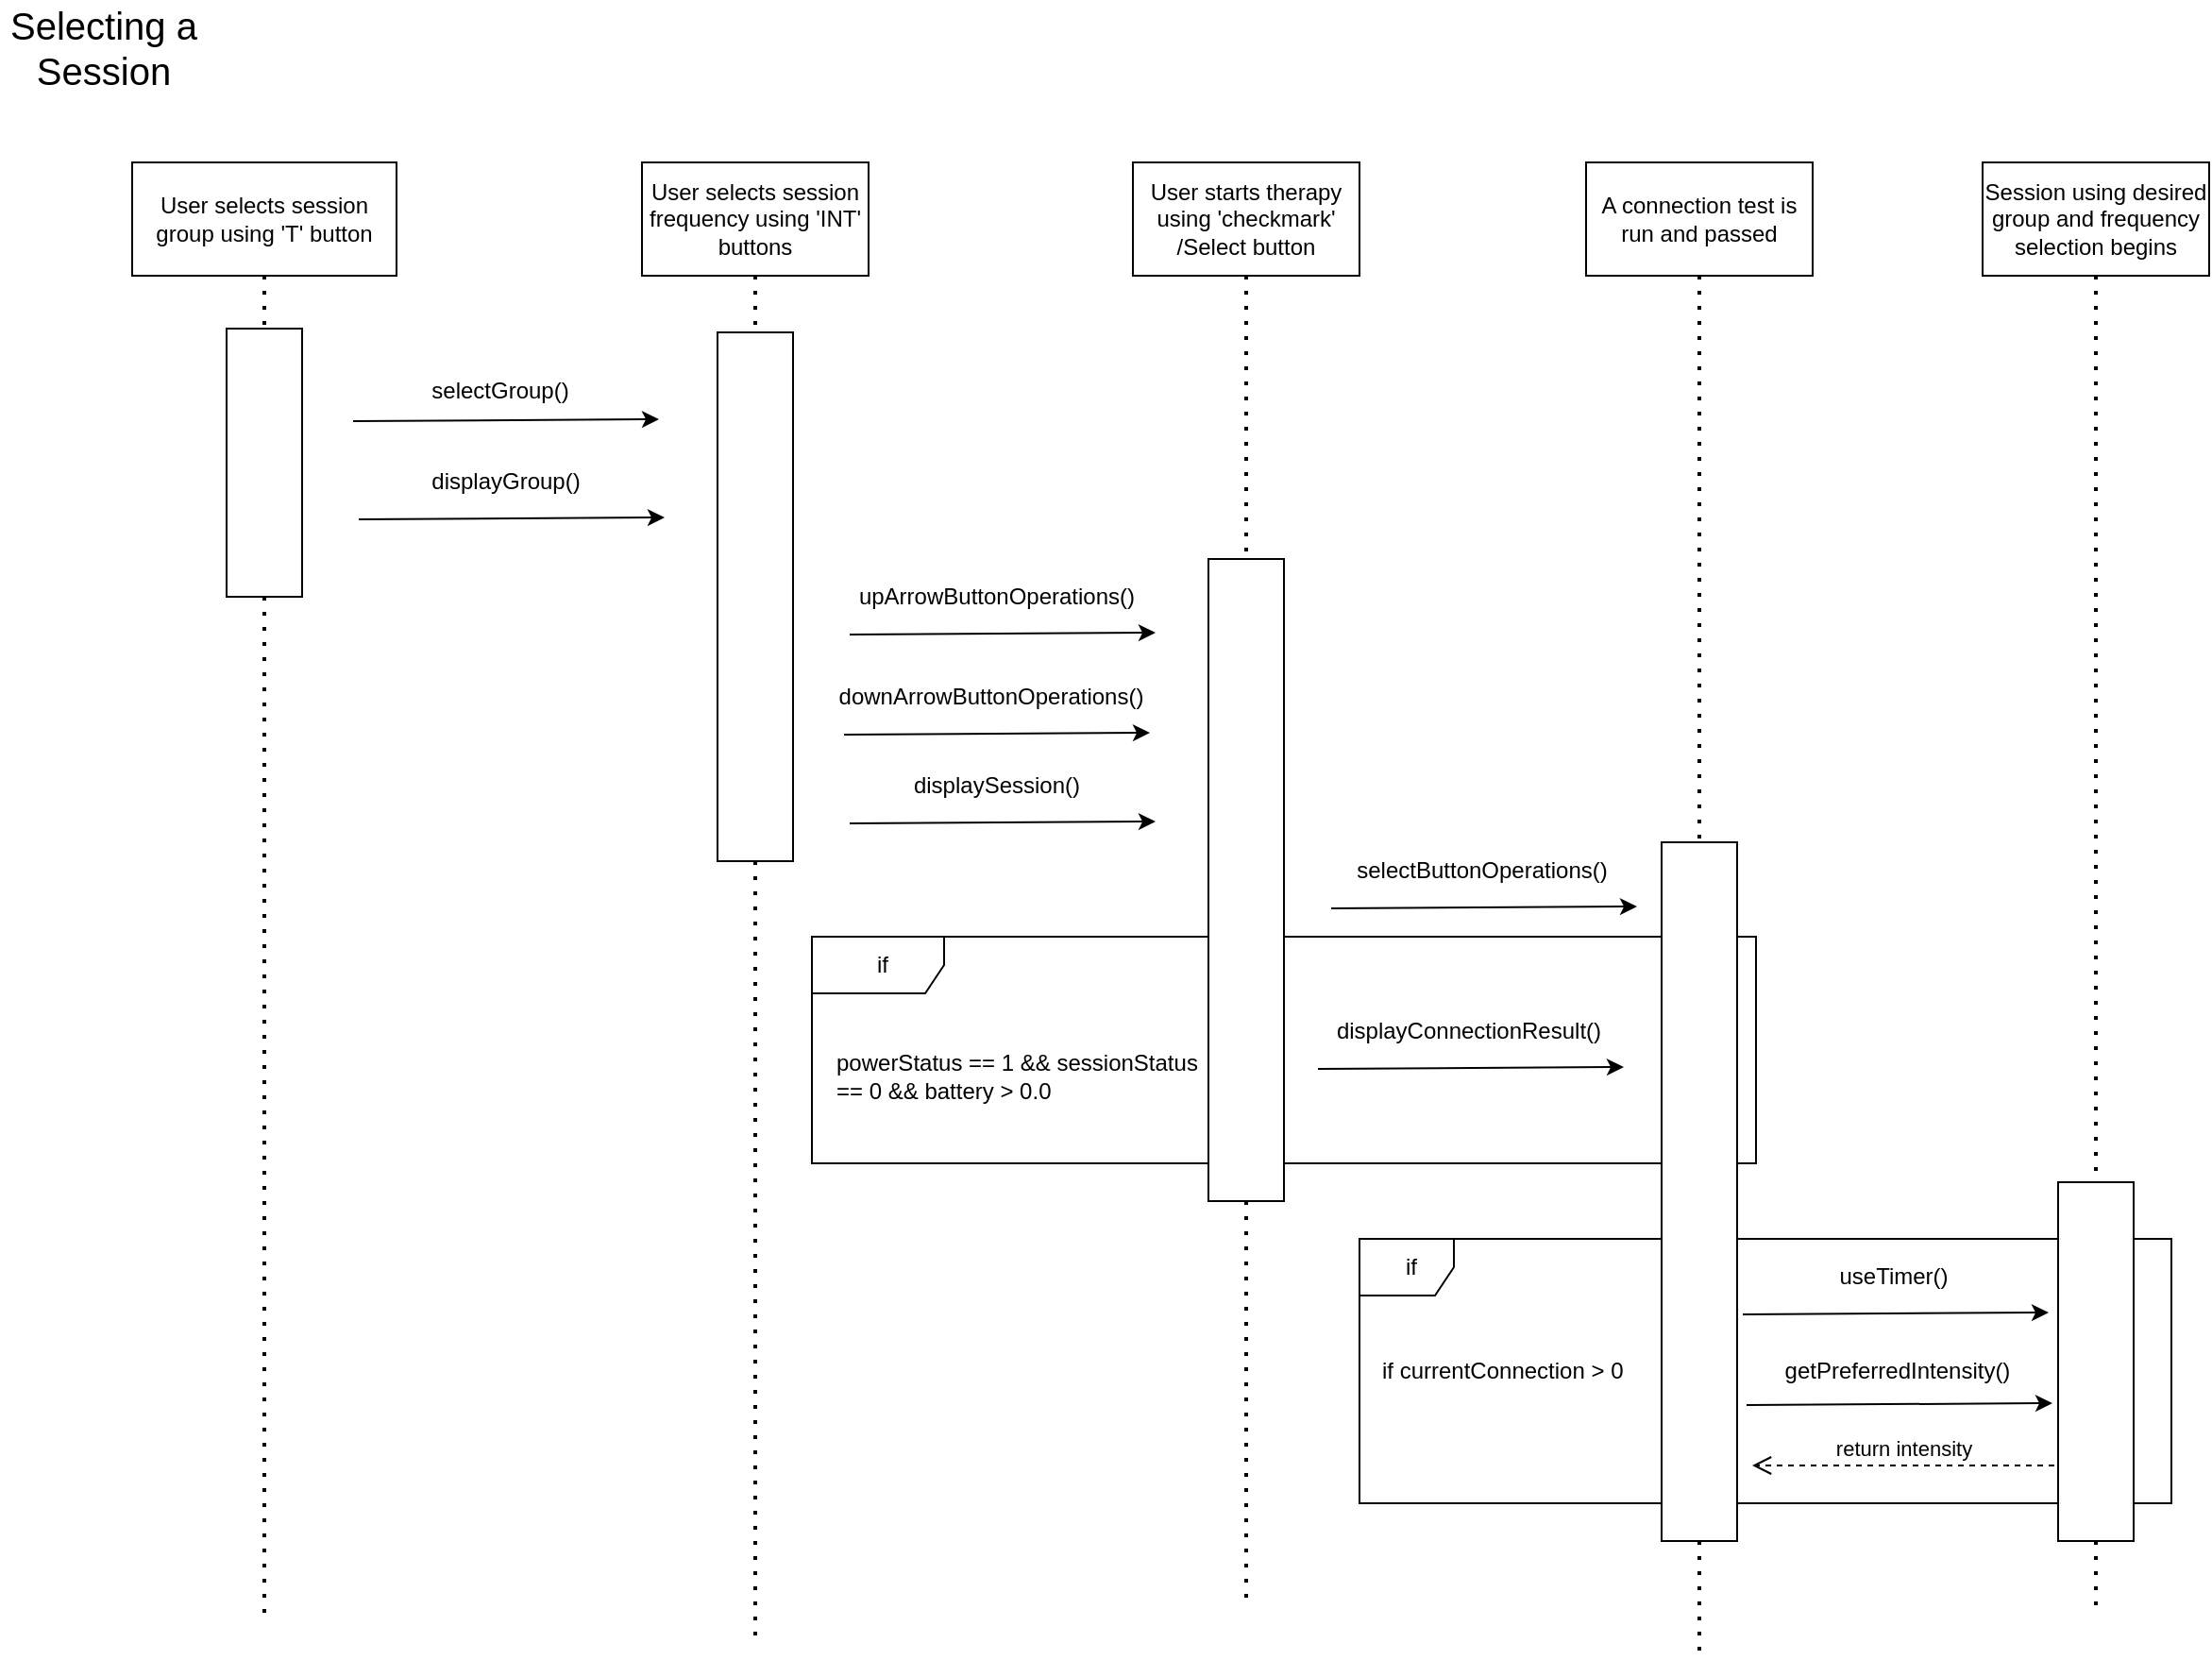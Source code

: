 <mxfile version="17.4.2" type="device"><diagram id="HX-F0FLB8pCOlDDqRaF7" name="Page-1"><mxGraphModel dx="1422" dy="875" grid="1" gridSize="10" guides="1" tooltips="1" connect="1" arrows="1" fold="1" page="1" pageScale="1" pageWidth="850" pageHeight="1100" math="0" shadow="0"><root><mxCell id="0"/><mxCell id="1" parent="0"/><mxCell id="Sc4dGlhZeOpWJ2nVbbKy-15" value="if" style="shape=umlFrame;whiteSpace=wrap;html=1;width=50;height=30;boundedLbl=1;verticalAlign=middle;align=center;spacingLeft=5;" parent="1" vertex="1"><mxGeometry x="780" y="670" width="430" height="140" as="geometry"/></mxCell><mxCell id="Sc4dGlhZeOpWJ2nVbbKy-10" value="if" style="shape=umlFrame;whiteSpace=wrap;html=1;width=70;height=30;boundedLbl=1;verticalAlign=middle;align=center;spacingLeft=5;" parent="1" vertex="1"><mxGeometry x="490" y="510" width="500" height="120" as="geometry"/></mxCell><mxCell id="9mlOTL4RY4pdcmC0j1bz-4" value="User selects session group using 'T' button" style="rounded=0;whiteSpace=wrap;html=1;" parent="1" vertex="1"><mxGeometry x="130" y="100" width="140" height="60" as="geometry"/></mxCell><mxCell id="9mlOTL4RY4pdcmC0j1bz-5" value="" style="endArrow=none;dashed=1;html=1;dashPattern=1 3;strokeWidth=2;rounded=0;exitX=0.5;exitY=1;exitDx=0;exitDy=0;startArrow=none;" parent="1" source="9mlOTL4RY4pdcmC0j1bz-12" edge="1"><mxGeometry width="50" height="50" relative="1" as="geometry"><mxPoint x="410" y="448" as="sourcePoint"/><mxPoint x="200" y="870" as="targetPoint"/></mxGeometry></mxCell><mxCell id="9mlOTL4RY4pdcmC0j1bz-6" value="" style="endArrow=none;dashed=1;html=1;dashPattern=1 3;strokeWidth=2;rounded=0;exitX=0.5;exitY=1;exitDx=0;exitDy=0;" parent="1" source="9mlOTL4RY4pdcmC0j1bz-4" target="9mlOTL4RY4pdcmC0j1bz-12" edge="1"><mxGeometry width="50" height="50" relative="1" as="geometry"><mxPoint x="190" y="168" as="sourcePoint"/><mxPoint x="190" y="848" as="targetPoint"/></mxGeometry></mxCell><mxCell id="9mlOTL4RY4pdcmC0j1bz-7" value="selectGroup()" style="text;html=1;strokeColor=none;fillColor=none;align=center;verticalAlign=middle;whiteSpace=wrap;rounded=0;" parent="1" vertex="1"><mxGeometry x="250" y="211" width="150" height="20" as="geometry"/></mxCell><mxCell id="9mlOTL4RY4pdcmC0j1bz-9" value="" style="endArrow=classic;html=1;rounded=0;" parent="1" edge="1"><mxGeometry width="50" height="50" relative="1" as="geometry"><mxPoint x="247" y="237" as="sourcePoint"/><mxPoint x="409" y="236" as="targetPoint"/></mxGeometry></mxCell><mxCell id="9mlOTL4RY4pdcmC0j1bz-12" value="" style="rounded=0;whiteSpace=wrap;html=1;" parent="1" vertex="1"><mxGeometry x="180" y="188" width="40" height="142" as="geometry"/></mxCell><mxCell id="9mlOTL4RY4pdcmC0j1bz-13" value="User selects session frequency using 'INT' buttons" style="rounded=0;whiteSpace=wrap;html=1;" parent="1" vertex="1"><mxGeometry x="400" y="100" width="120" height="60" as="geometry"/></mxCell><mxCell id="9mlOTL4RY4pdcmC0j1bz-14" value="" style="endArrow=none;dashed=1;html=1;dashPattern=1 3;strokeWidth=2;rounded=0;exitX=0.5;exitY=1;exitDx=0;exitDy=0;startArrow=none;" parent="1" source="9mlOTL4RY4pdcmC0j1bz-16" edge="1"><mxGeometry width="50" height="50" relative="1" as="geometry"><mxPoint x="670" y="450" as="sourcePoint"/><mxPoint x="460" y="880" as="targetPoint"/></mxGeometry></mxCell><mxCell id="9mlOTL4RY4pdcmC0j1bz-15" value="" style="endArrow=none;dashed=1;html=1;dashPattern=1 3;strokeWidth=2;rounded=0;exitX=0.5;exitY=1;exitDx=0;exitDy=0;" parent="1" source="9mlOTL4RY4pdcmC0j1bz-13" target="9mlOTL4RY4pdcmC0j1bz-16" edge="1"><mxGeometry width="50" height="50" relative="1" as="geometry"><mxPoint x="450" y="170" as="sourcePoint"/><mxPoint x="450" y="850" as="targetPoint"/></mxGeometry></mxCell><mxCell id="9mlOTL4RY4pdcmC0j1bz-16" value="" style="rounded=0;whiteSpace=wrap;html=1;" parent="1" vertex="1"><mxGeometry x="440" y="190" width="40" height="280" as="geometry"/></mxCell><mxCell id="9mlOTL4RY4pdcmC0j1bz-19" value="&lt;font style=&quot;font-size: 20px&quot;&gt;Selecting a Session&lt;/font&gt;" style="text;html=1;strokeColor=none;fillColor=none;align=center;verticalAlign=middle;whiteSpace=wrap;rounded=0;" parent="1" vertex="1"><mxGeometry x="60" y="14" width="110" height="50" as="geometry"/></mxCell><mxCell id="9mlOTL4RY4pdcmC0j1bz-24" value="User starts therapy using 'checkmark' /Select button" style="rounded=0;whiteSpace=wrap;html=1;" parent="1" vertex="1"><mxGeometry x="660" y="100" width="120" height="60" as="geometry"/></mxCell><mxCell id="9mlOTL4RY4pdcmC0j1bz-25" value="" style="endArrow=none;dashed=1;html=1;dashPattern=1 3;strokeWidth=2;rounded=0;exitX=0.5;exitY=1;exitDx=0;exitDy=0;" parent="1" source="9mlOTL4RY4pdcmC0j1bz-24" target="9mlOTL4RY4pdcmC0j1bz-26" edge="1"><mxGeometry width="50" height="50" relative="1" as="geometry"><mxPoint x="710" y="170" as="sourcePoint"/><mxPoint x="710" y="850" as="targetPoint"/></mxGeometry></mxCell><mxCell id="9mlOTL4RY4pdcmC0j1bz-26" value="" style="rounded=0;whiteSpace=wrap;html=1;" parent="1" vertex="1"><mxGeometry x="700" y="310" width="40" height="340" as="geometry"/></mxCell><mxCell id="9mlOTL4RY4pdcmC0j1bz-27" value="" style="endArrow=none;dashed=1;html=1;dashPattern=1 3;strokeWidth=2;rounded=0;exitX=0.5;exitY=1;exitDx=0;exitDy=0;startArrow=none;" parent="1" source="9mlOTL4RY4pdcmC0j1bz-26" edge="1"><mxGeometry width="50" height="50" relative="1" as="geometry"><mxPoint x="470" y="420" as="sourcePoint"/><mxPoint x="720" y="860" as="targetPoint"/></mxGeometry></mxCell><mxCell id="9mlOTL4RY4pdcmC0j1bz-28" value="upArrowButtonOperations()" style="text;html=1;strokeColor=none;fillColor=none;align=center;verticalAlign=middle;whiteSpace=wrap;rounded=0;" parent="1" vertex="1"><mxGeometry x="513" y="320" width="150" height="20" as="geometry"/></mxCell><mxCell id="9mlOTL4RY4pdcmC0j1bz-29" value="" style="endArrow=classic;html=1;rounded=0;" parent="1" edge="1"><mxGeometry width="50" height="50" relative="1" as="geometry"><mxPoint x="510" y="350" as="sourcePoint"/><mxPoint x="672" y="349" as="targetPoint"/></mxGeometry></mxCell><mxCell id="9mlOTL4RY4pdcmC0j1bz-30" value="displayGroup()" style="text;html=1;strokeColor=none;fillColor=none;align=center;verticalAlign=middle;whiteSpace=wrap;rounded=0;" parent="1" vertex="1"><mxGeometry x="253" y="259" width="150" height="20" as="geometry"/></mxCell><mxCell id="9mlOTL4RY4pdcmC0j1bz-31" value="" style="endArrow=classic;html=1;rounded=0;" parent="1" edge="1"><mxGeometry width="50" height="50" relative="1" as="geometry"><mxPoint x="250" y="289" as="sourcePoint"/><mxPoint x="412" y="288" as="targetPoint"/></mxGeometry></mxCell><mxCell id="9mlOTL4RY4pdcmC0j1bz-32" value="downArrowButtonOperations()" style="text;html=1;strokeColor=none;fillColor=none;align=center;verticalAlign=middle;whiteSpace=wrap;rounded=0;" parent="1" vertex="1"><mxGeometry x="510" y="373" width="150" height="20" as="geometry"/></mxCell><mxCell id="9mlOTL4RY4pdcmC0j1bz-33" value="" style="endArrow=classic;html=1;rounded=0;" parent="1" edge="1"><mxGeometry width="50" height="50" relative="1" as="geometry"><mxPoint x="507" y="403" as="sourcePoint"/><mxPoint x="669" y="402" as="targetPoint"/></mxGeometry></mxCell><mxCell id="9mlOTL4RY4pdcmC0j1bz-34" value="displaySession()" style="text;html=1;strokeColor=none;fillColor=none;align=center;verticalAlign=middle;whiteSpace=wrap;rounded=0;" parent="1" vertex="1"><mxGeometry x="513" y="420" width="150" height="20" as="geometry"/></mxCell><mxCell id="9mlOTL4RY4pdcmC0j1bz-35" value="" style="endArrow=classic;html=1;rounded=0;" parent="1" edge="1"><mxGeometry width="50" height="50" relative="1" as="geometry"><mxPoint x="510" y="450" as="sourcePoint"/><mxPoint x="672" y="449" as="targetPoint"/></mxGeometry></mxCell><mxCell id="Sc4dGlhZeOpWJ2nVbbKy-1" value="A connection test is run and passed" style="rounded=0;whiteSpace=wrap;html=1;" parent="1" vertex="1"><mxGeometry x="900" y="100" width="120" height="60" as="geometry"/></mxCell><mxCell id="Sc4dGlhZeOpWJ2nVbbKy-2" value="" style="endArrow=none;dashed=1;html=1;dashPattern=1 3;strokeWidth=2;rounded=0;exitX=0.5;exitY=1;exitDx=0;exitDy=0;" parent="1" source="Sc4dGlhZeOpWJ2nVbbKy-1" target="Sc4dGlhZeOpWJ2nVbbKy-3" edge="1"><mxGeometry width="50" height="50" relative="1" as="geometry"><mxPoint x="950" y="170" as="sourcePoint"/><mxPoint x="950" y="850" as="targetPoint"/></mxGeometry></mxCell><mxCell id="Sc4dGlhZeOpWJ2nVbbKy-3" value="" style="rounded=0;whiteSpace=wrap;html=1;" parent="1" vertex="1"><mxGeometry x="940" y="460" width="40" height="370" as="geometry"/></mxCell><mxCell id="Sc4dGlhZeOpWJ2nVbbKy-4" value="" style="endArrow=none;dashed=1;html=1;dashPattern=1 3;strokeWidth=2;rounded=0;exitX=0.5;exitY=1;exitDx=0;exitDy=0;startArrow=none;" parent="1" source="Sc4dGlhZeOpWJ2nVbbKy-3" edge="1"><mxGeometry width="50" height="50" relative="1" as="geometry"><mxPoint x="710" y="420" as="sourcePoint"/><mxPoint x="960" y="890" as="targetPoint"/></mxGeometry></mxCell><mxCell id="Sc4dGlhZeOpWJ2nVbbKy-5" value="displayConnectionResult()" style="text;html=1;strokeColor=none;fillColor=none;align=center;verticalAlign=middle;whiteSpace=wrap;rounded=0;" parent="1" vertex="1"><mxGeometry x="763" y="550" width="150" height="20" as="geometry"/></mxCell><mxCell id="Sc4dGlhZeOpWJ2nVbbKy-6" value="" style="endArrow=classic;html=1;rounded=0;" parent="1" edge="1"><mxGeometry width="50" height="50" relative="1" as="geometry"><mxPoint x="758" y="580" as="sourcePoint"/><mxPoint x="920" y="579" as="targetPoint"/></mxGeometry></mxCell><mxCell id="Sc4dGlhZeOpWJ2nVbbKy-11" value="powerStatus == 1 &amp;amp;&amp;amp; sessionStatus == 0 &amp;amp;&amp;amp; battery &amp;gt; 0.0" style="text;html=1;strokeColor=none;fillColor=none;align=left;verticalAlign=middle;whiteSpace=wrap;rounded=0;" parent="1" vertex="1"><mxGeometry x="501" y="554" width="199" height="60" as="geometry"/></mxCell><mxCell id="Sc4dGlhZeOpWJ2nVbbKy-13" value="selectButtonOperations()" style="text;html=1;strokeColor=none;fillColor=none;align=center;verticalAlign=middle;whiteSpace=wrap;rounded=0;" parent="1" vertex="1"><mxGeometry x="770" y="465" width="150" height="20" as="geometry"/></mxCell><mxCell id="Sc4dGlhZeOpWJ2nVbbKy-14" value="" style="endArrow=classic;html=1;rounded=0;" parent="1" edge="1"><mxGeometry width="50" height="50" relative="1" as="geometry"><mxPoint x="765" y="495" as="sourcePoint"/><mxPoint x="927" y="494" as="targetPoint"/></mxGeometry></mxCell><mxCell id="Sc4dGlhZeOpWJ2nVbbKy-16" value="if currentConnection &amp;gt; 0" style="text;html=1;strokeColor=none;fillColor=none;align=left;verticalAlign=middle;whiteSpace=wrap;rounded=0;" parent="1" vertex="1"><mxGeometry x="790" y="710" width="140" height="60" as="geometry"/></mxCell><mxCell id="Sc4dGlhZeOpWJ2nVbbKy-18" value="Session using desired group and frequency selection begins" style="rounded=0;whiteSpace=wrap;html=1;" parent="1" vertex="1"><mxGeometry x="1110" y="100" width="120" height="60" as="geometry"/></mxCell><mxCell id="Sc4dGlhZeOpWJ2nVbbKy-19" value="" style="endArrow=none;dashed=1;html=1;dashPattern=1 3;strokeWidth=2;rounded=0;exitX=0.5;exitY=1;exitDx=0;exitDy=0;" parent="1" source="Sc4dGlhZeOpWJ2nVbbKy-18" target="Sc4dGlhZeOpWJ2nVbbKy-20" edge="1"><mxGeometry width="50" height="50" relative="1" as="geometry"><mxPoint x="1160" y="170" as="sourcePoint"/><mxPoint x="1160" y="850" as="targetPoint"/></mxGeometry></mxCell><mxCell id="Sc4dGlhZeOpWJ2nVbbKy-20" value="" style="rounded=0;whiteSpace=wrap;html=1;" parent="1" vertex="1"><mxGeometry x="1150" y="640" width="40" height="190" as="geometry"/></mxCell><mxCell id="K_R62sAhT8u8PhJawHbq-1" value="useTimer()" style="text;html=1;strokeColor=none;fillColor=none;align=center;verticalAlign=middle;whiteSpace=wrap;rounded=0;" parent="1" vertex="1"><mxGeometry x="988" y="680" width="150" height="20" as="geometry"/></mxCell><mxCell id="K_R62sAhT8u8PhJawHbq-2" value="" style="endArrow=classic;html=1;rounded=0;" parent="1" edge="1"><mxGeometry width="50" height="50" relative="1" as="geometry"><mxPoint x="983" y="710" as="sourcePoint"/><mxPoint x="1145" y="709" as="targetPoint"/></mxGeometry></mxCell><mxCell id="z_w-cH62m_peJdreVmCk-1" value="" style="endArrow=none;dashed=1;html=1;dashPattern=1 3;strokeWidth=2;rounded=0;exitX=0.5;exitY=1;exitDx=0;exitDy=0;startArrow=none;" parent="1" source="Sc4dGlhZeOpWJ2nVbbKy-20" edge="1"><mxGeometry width="50" height="50" relative="1" as="geometry"><mxPoint x="1169.5" y="830" as="sourcePoint"/><mxPoint x="1170" y="870" as="targetPoint"/></mxGeometry></mxCell><mxCell id="ocMOhu6bxVlWvQMtJ_Xy-1" value="getPreferredIntensity()" style="text;html=1;strokeColor=none;fillColor=none;align=center;verticalAlign=middle;whiteSpace=wrap;rounded=0;" vertex="1" parent="1"><mxGeometry x="990" y="730" width="150" height="20" as="geometry"/></mxCell><mxCell id="ocMOhu6bxVlWvQMtJ_Xy-2" value="" style="endArrow=classic;html=1;rounded=0;" edge="1" parent="1"><mxGeometry width="50" height="50" relative="1" as="geometry"><mxPoint x="985" y="758" as="sourcePoint"/><mxPoint x="1147" y="757" as="targetPoint"/></mxGeometry></mxCell><mxCell id="ocMOhu6bxVlWvQMtJ_Xy-3" value="return intensity" style="html=1;verticalAlign=bottom;endArrow=open;dashed=1;endSize=8;rounded=0;" edge="1" parent="1"><mxGeometry relative="1" as="geometry"><mxPoint x="1148" y="790.0" as="sourcePoint"/><mxPoint x="988" y="790.0" as="targetPoint"/></mxGeometry></mxCell></root></mxGraphModel></diagram></mxfile>